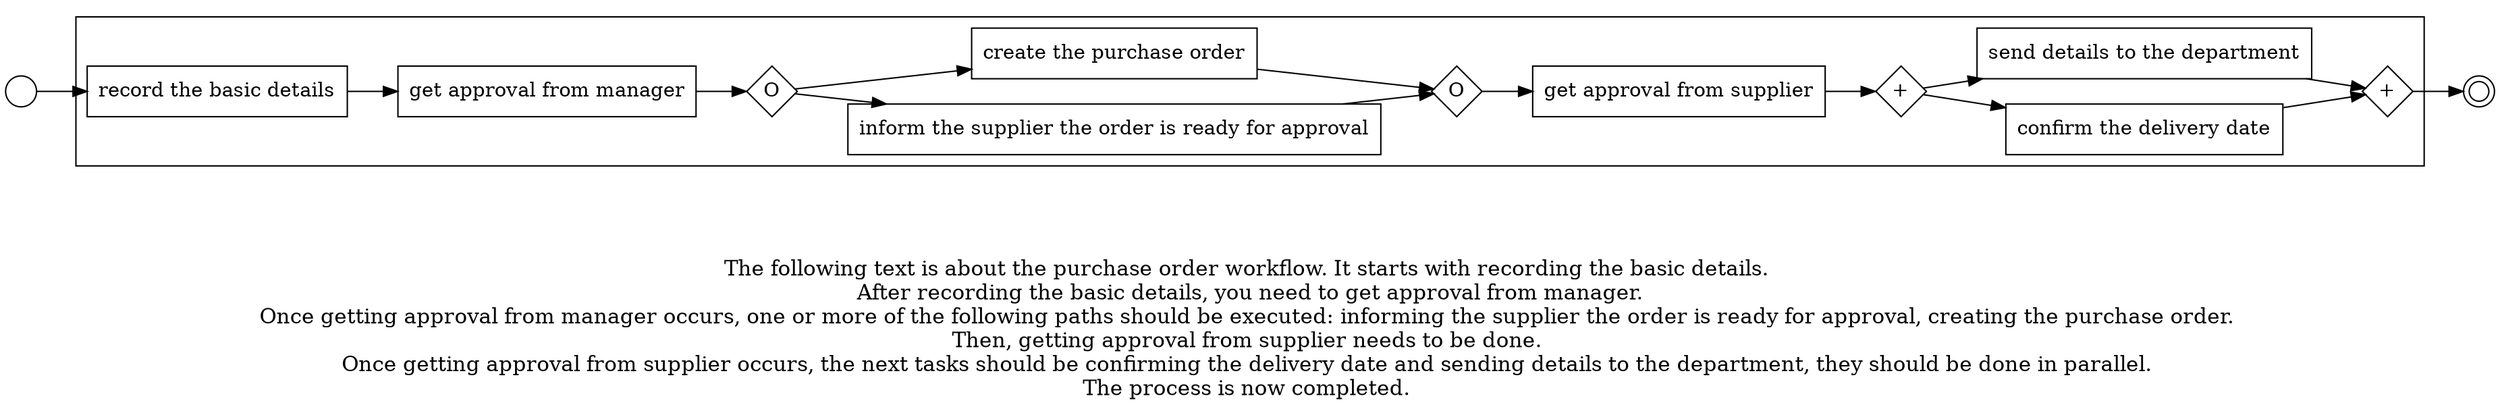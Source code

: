digraph purchase_order_workflow_144 {
	graph [rankdir=LR]
	START_NODE [label="" shape=circle width=0.3]
	subgraph CLUSTER_0 {
		"record the basic details" [shape=box]
		"get approval from manager" [shape=box]
		"record the basic details" -> "get approval from manager"
		"OR_SPLIT--4. Creation_TETG" [label=O fixedsize=true shape=diamond width=0.5]
		"get approval from manager" -> "OR_SPLIT--4. Creation_TETG"
		"inform the supplier the order is ready for approval" [shape=box]
		"OR_SPLIT--4. Creation_TETG" -> "inform the supplier the order is ready for approval"
		"create the purchase order" [shape=box]
		"OR_SPLIT--4. Creation_TETG" -> "create the purchase order"
		"OR_JOIN--4. Creation_TETG" [label=O fixedsize=true shape=diamond width=0.5]
		"inform the supplier the order is ready for approval" -> "OR_JOIN--4. Creation_TETG"
		"create the purchase order" -> "OR_JOIN--4. Creation_TETG"
		"get approval from supplier" [shape=box]
		"OR_JOIN--4. Creation_TETG" -> "get approval from supplier"
		"AND_SPLIT--6. Final steps_0LIH" [label="+" fixedsize=true shape=diamond width=0.5]
		"get approval from supplier" -> "AND_SPLIT--6. Final steps_0LIH"
		"confirm the delivery date" [shape=box]
		"AND_SPLIT--6. Final steps_0LIH" -> "confirm the delivery date"
		"send details to the department" [shape=box]
		"AND_SPLIT--6. Final steps_0LIH" -> "send details to the department"
		"AND_JOIN--6. Final steps_0LIH" [label="+" fixedsize=true shape=diamond width=0.5]
		"confirm the delivery date" -> "AND_JOIN--6. Final steps_0LIH"
		"send details to the department" -> "AND_JOIN--6. Final steps_0LIH"
	}
	START_NODE -> "record the basic details"
	END_NODE [label="" shape=doublecircle width=0.2]
	"AND_JOIN--6. Final steps_0LIH" -> END_NODE
	fontsize=15 label="\n\n
The following text is about the purchase order workflow. It starts with recording the basic details. 
After recording the basic details, you need to get approval from manager.
Once getting approval from manager occurs, one or more of the following paths should be executed: informing the supplier the order is ready for approval, creating the purchase order. 
Then, getting approval from supplier needs to be done. 
Once getting approval from supplier occurs, the next tasks should be confirming the delivery date and sending details to the department, they should be done in parallel. 
The process is now completed. 
"
}
